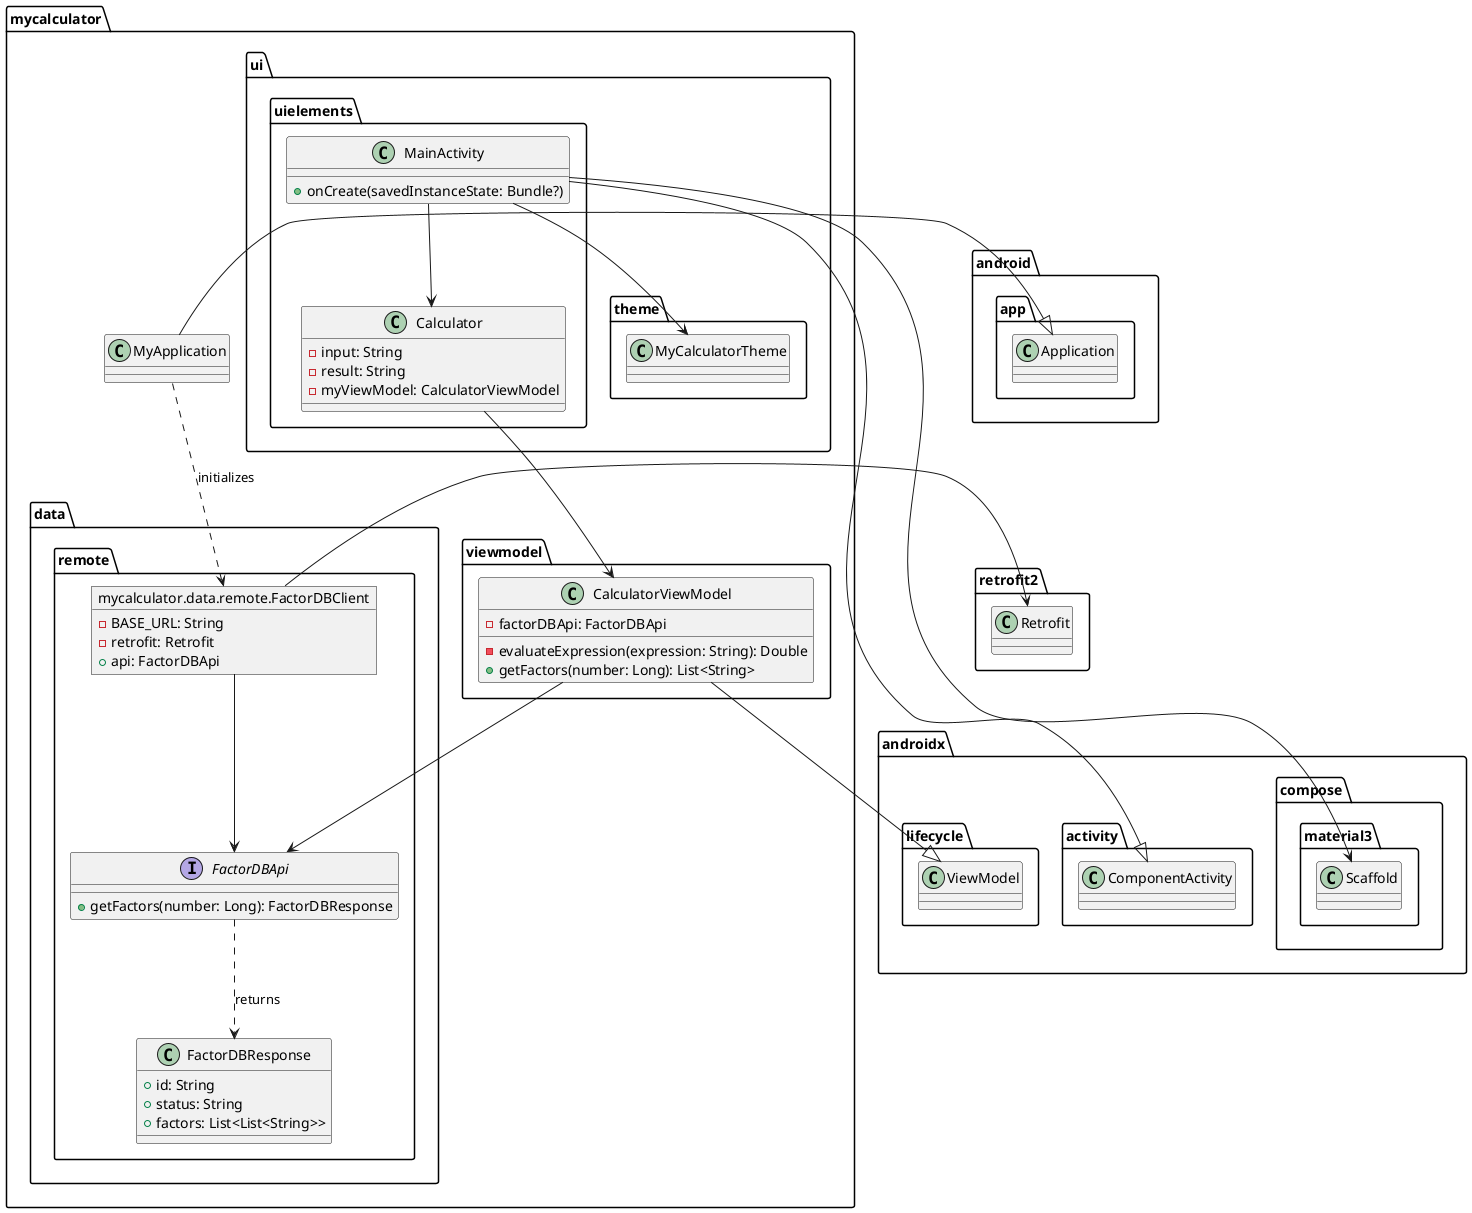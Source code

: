 @startuml

class androidx.activity.ComponentActivity
class androidx.compose.material3.Scaffold
class retrofit2.Retrofit
class androidx.lifecycle.ViewModel
class android.app.Application

class mycalculator.MyApplication

class mycalculator.ui.uielements.MainActivity {
    + onCreate(savedInstanceState: Bundle?)
}

class mycalculator.ui.theme.MyCalculatorTheme
class mycalculator.ui.uielements.Calculator {
    - input: String
    - result: String
    - myViewModel: CalculatorViewModel
}


class mycalculator.viewmodel.CalculatorViewModel {
    - factorDBApi: FactorDBApi
    - evaluateExpression(expression: String): Double
    + getFactors(number: Long): List<String>
}

interface mycalculator.data.remote.FactorDBApi {
    + getFactors(number: Long): FactorDBResponse
}

class mycalculator.data.remote.FactorDBResponse {
    + id: String
    + status: String
    + factors: List<List<String>>
}

object mycalculator.data.remote.FactorDBClient {
    - BASE_URL: String
    - retrofit: Retrofit
    + api: FactorDBApi
}

MyApplication -|> Application
MyApplication ..> FactorDBClient : initializes

MainActivity -|> ComponentActivity

MainActivity --> MyCalculatorTheme
MainActivity --> Scaffold
MainActivity --> Calculator

CalculatorViewModel --|> ViewModel
CalculatorViewModel --> FactorDBApi

Calculator --> CalculatorViewModel


FactorDBApi ..> FactorDBResponse : returns


FactorDBClient --> FactorDBApi
FactorDBClient -> Retrofit
@enduml